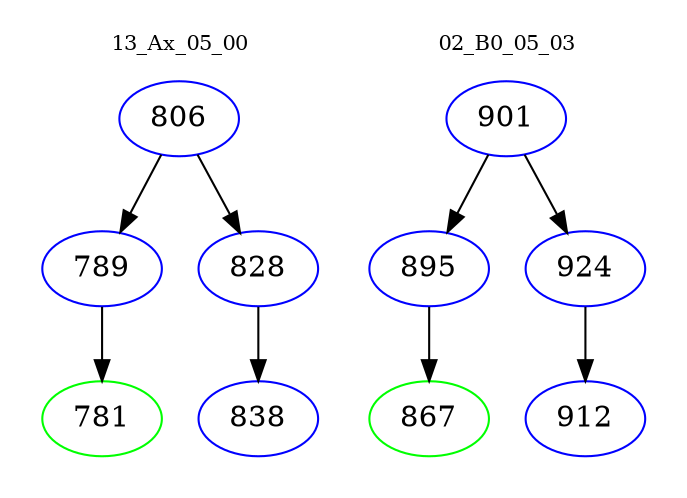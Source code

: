 digraph{
subgraph cluster_0 {
color = white
label = "13_Ax_05_00";
fontsize=10;
T0_806 [label="806", color="blue"]
T0_806 -> T0_789 [color="black"]
T0_789 [label="789", color="blue"]
T0_789 -> T0_781 [color="black"]
T0_781 [label="781", color="green"]
T0_806 -> T0_828 [color="black"]
T0_828 [label="828", color="blue"]
T0_828 -> T0_838 [color="black"]
T0_838 [label="838", color="blue"]
}
subgraph cluster_1 {
color = white
label = "02_B0_05_03";
fontsize=10;
T1_901 [label="901", color="blue"]
T1_901 -> T1_895 [color="black"]
T1_895 [label="895", color="blue"]
T1_895 -> T1_867 [color="black"]
T1_867 [label="867", color="green"]
T1_901 -> T1_924 [color="black"]
T1_924 [label="924", color="blue"]
T1_924 -> T1_912 [color="black"]
T1_912 [label="912", color="blue"]
}
}

